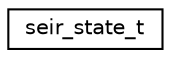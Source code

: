digraph "Graphical Class Hierarchy"
{
 // LATEX_PDF_SIZE
  edge [fontname="Helvetica",fontsize="10",labelfontname="Helvetica",labelfontsize="10"];
  node [fontname="Helvetica",fontsize="10",shape=record];
  rankdir="LR";
  Node0 [label="seir_state_t",height=0.2,width=0.4,color="black", fillcolor="white", style="filled",URL="$structseir__state__t.html",tooltip="SEIR process state."];
}
